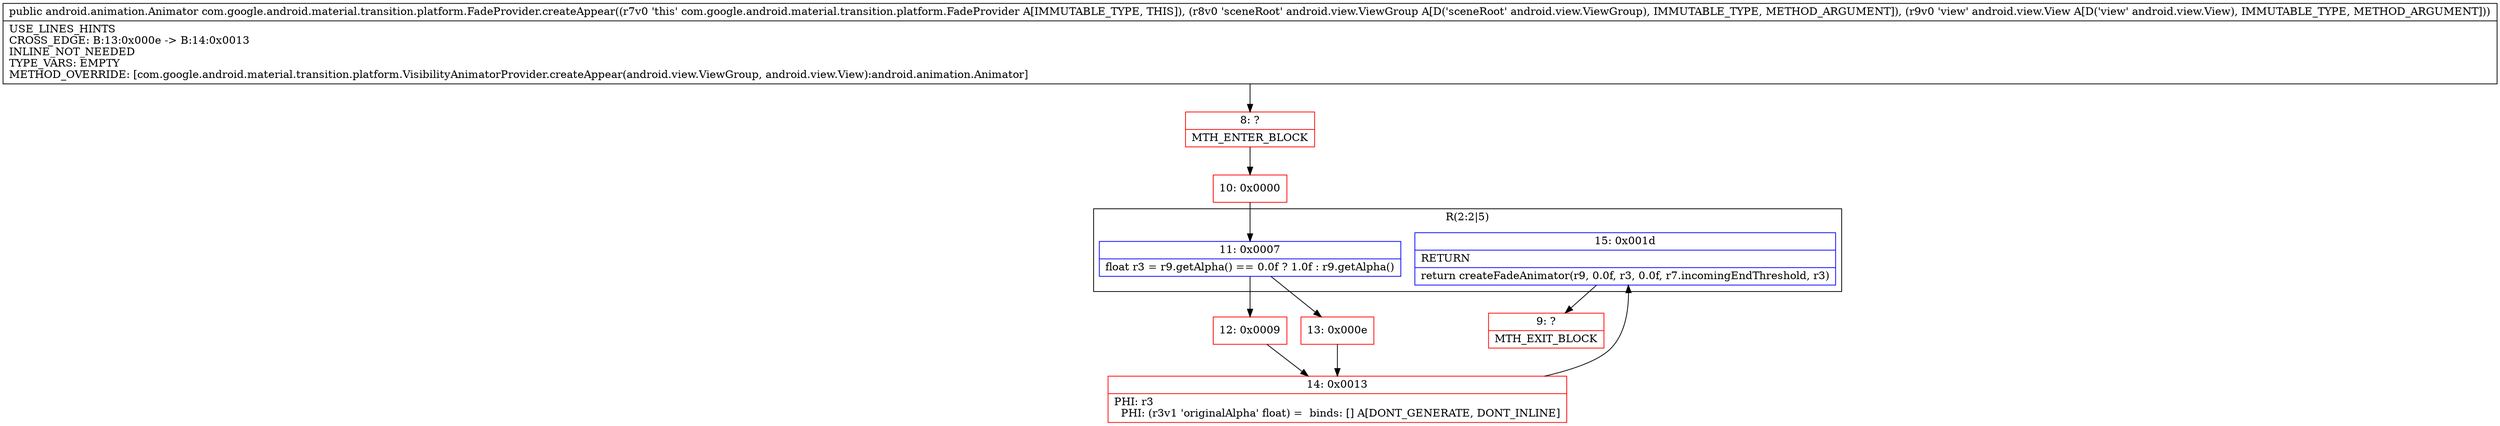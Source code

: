 digraph "CFG forcom.google.android.material.transition.platform.FadeProvider.createAppear(Landroid\/view\/ViewGroup;Landroid\/view\/View;)Landroid\/animation\/Animator;" {
subgraph cluster_Region_1610075154 {
label = "R(2:2|5)";
node [shape=record,color=blue];
Node_11 [shape=record,label="{11\:\ 0x0007|float r3 = r9.getAlpha() == 0.0f ? 1.0f : r9.getAlpha()\l}"];
Node_15 [shape=record,label="{15\:\ 0x001d|RETURN\l|return createFadeAnimator(r9, 0.0f, r3, 0.0f, r7.incomingEndThreshold, r3)\l}"];
}
Node_8 [shape=record,color=red,label="{8\:\ ?|MTH_ENTER_BLOCK\l}"];
Node_10 [shape=record,color=red,label="{10\:\ 0x0000}"];
Node_12 [shape=record,color=red,label="{12\:\ 0x0009}"];
Node_14 [shape=record,color=red,label="{14\:\ 0x0013|PHI: r3 \l  PHI: (r3v1 'originalAlpha' float) =  binds: [] A[DONT_GENERATE, DONT_INLINE]\l}"];
Node_9 [shape=record,color=red,label="{9\:\ ?|MTH_EXIT_BLOCK\l}"];
Node_13 [shape=record,color=red,label="{13\:\ 0x000e}"];
MethodNode[shape=record,label="{public android.animation.Animator com.google.android.material.transition.platform.FadeProvider.createAppear((r7v0 'this' com.google.android.material.transition.platform.FadeProvider A[IMMUTABLE_TYPE, THIS]), (r8v0 'sceneRoot' android.view.ViewGroup A[D('sceneRoot' android.view.ViewGroup), IMMUTABLE_TYPE, METHOD_ARGUMENT]), (r9v0 'view' android.view.View A[D('view' android.view.View), IMMUTABLE_TYPE, METHOD_ARGUMENT]))  | USE_LINES_HINTS\lCROSS_EDGE: B:13:0x000e \-\> B:14:0x0013\lINLINE_NOT_NEEDED\lTYPE_VARS: EMPTY\lMETHOD_OVERRIDE: [com.google.android.material.transition.platform.VisibilityAnimatorProvider.createAppear(android.view.ViewGroup, android.view.View):android.animation.Animator]\l}"];
MethodNode -> Node_8;Node_11 -> Node_12;
Node_11 -> Node_13;
Node_15 -> Node_9;
Node_8 -> Node_10;
Node_10 -> Node_11;
Node_12 -> Node_14;
Node_14 -> Node_15;
Node_13 -> Node_14;
}

